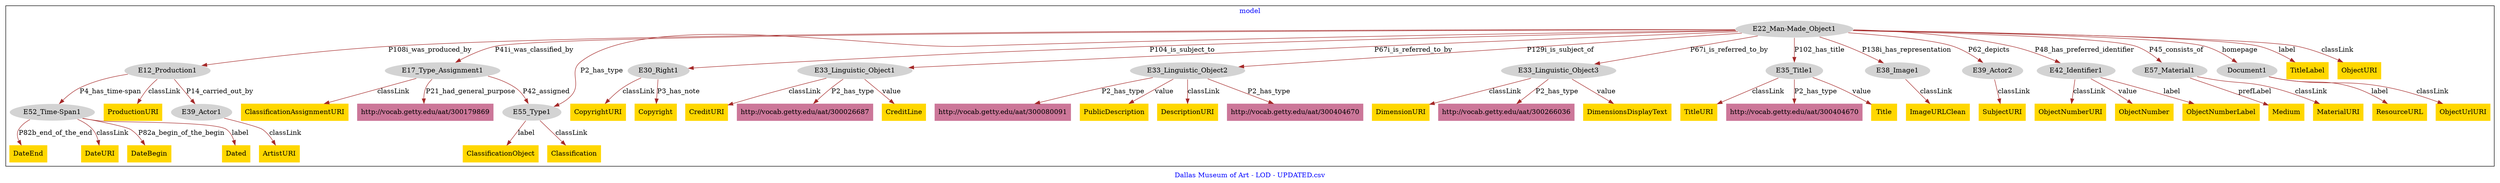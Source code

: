digraph n0 {
fontcolor="blue"
remincross="true"
label="Dallas Museum of Art - LOD - UPDATED.csv"
subgraph cluster {
label="model"
n2[style="filled",color="white",fillcolor="lightgray",label="E12_Production1"];
n3[style="filled",color="white",fillcolor="lightgray",label="E39_Actor1"];
n4[style="filled",color="white",fillcolor="lightgray",label="E52_Time-Span1"];
n5[style="filled",color="white",fillcolor="lightgray",label="E17_Type_Assignment1"];
n6[style="filled",color="white",fillcolor="lightgray",label="E55_Type1"];
n7[style="filled",color="white",fillcolor="lightgray",label="E22_Man-Made_Object1"];
n8[style="filled",color="white",fillcolor="lightgray",label="E30_Right1"];
n9[style="filled",color="white",fillcolor="lightgray",label="E33_Linguistic_Object1"];
n10[style="filled",color="white",fillcolor="lightgray",label="E33_Linguistic_Object2"];
n11[style="filled",color="white",fillcolor="lightgray",label="E33_Linguistic_Object3"];
n12[style="filled",color="white",fillcolor="lightgray",label="E35_Title1"];
n13[style="filled",color="white",fillcolor="lightgray",label="E38_Image1"];
n14[style="filled",color="white",fillcolor="lightgray",label="E39_Actor2"];
n15[style="filled",color="white",fillcolor="lightgray",label="E42_Identifier1"];
n16[style="filled",color="white",fillcolor="lightgray",label="E57_Material1"];
n17[style="filled",color="white",fillcolor="lightgray",label="Document1"];
n18[shape="plaintext",style="filled",fillcolor="gold",label="ObjectUrlURI"];
n19[shape="plaintext",style="filled",fillcolor="gold",label="DateBegin"];
n20[shape="plaintext",style="filled",fillcolor="gold",label="Dated"];
n21[shape="plaintext",style="filled",fillcolor="gold",label="DateEnd"];
n22[shape="plaintext",style="filled",fillcolor="gold",label="Title"];
n23[shape="plaintext",style="filled",fillcolor="gold",label="TitleLabel"];
n24[shape="plaintext",style="filled",fillcolor="gold",label="Copyright"];
n25[shape="plaintext",style="filled",fillcolor="gold",label="CreditLine"];
n26[shape="plaintext",style="filled",fillcolor="gold",label="TitleURI"];
n27[shape="plaintext",style="filled",fillcolor="gold",label="CopyrightURI"];
n28[shape="plaintext",style="filled",fillcolor="gold",label="ProductionURI"];
n29[shape="plaintext",style="filled",fillcolor="gold",label="SubjectURI"];
n30[shape="plaintext",style="filled",fillcolor="gold",label="MaterialURI"];
n31[shape="plaintext",style="filled",fillcolor="gold",label="Classification"];
n32[shape="plaintext",style="filled",fillcolor="gold",label="ObjectNumberLabel"];
n33[shape="plaintext",style="filled",fillcolor="gold",label="CreditURI"];
n34[shape="plaintext",style="filled",fillcolor="gold",label="ObjectURI"];
n35[shape="plaintext",style="filled",fillcolor="gold",label="ArtistURI"];
n36[shape="plaintext",style="filled",fillcolor="gold",label="Medium"];
n37[shape="plaintext",style="filled",fillcolor="gold",label="DimensionsDisplayText"];
n38[shape="plaintext",style="filled",fillcolor="gold",label="DimensionURI"];
n39[shape="plaintext",style="filled",fillcolor="gold",label="PublicDescription"];
n40[shape="plaintext",style="filled",fillcolor="gold",label="ObjectNumberURI"];
n41[shape="plaintext",style="filled",fillcolor="gold",label="ResourceURL"];
n42[shape="plaintext",style="filled",fillcolor="gold",label="ObjectNumber"];
n43[shape="plaintext",style="filled",fillcolor="gold",label="ClassificationAssignmentURI"];
n44[shape="plaintext",style="filled",fillcolor="gold",label="ImageURLClean"];
n45[shape="plaintext",style="filled",fillcolor="gold",label="ClassificationObject"];
n46[shape="plaintext",style="filled",fillcolor="gold",label="DateURI"];
n47[shape="plaintext",style="filled",fillcolor="gold",label="DescriptionURI"];
n48[shape="plaintext",style="filled",fillcolor="#CC7799",label="http://vocab.getty.edu/aat/300026687"];
n49[shape="plaintext",style="filled",fillcolor="#CC7799",label="http://vocab.getty.edu/aat/300404670"];
n50[shape="plaintext",style="filled",fillcolor="#CC7799",label="http://vocab.getty.edu/aat/300179869"];
n51[shape="plaintext",style="filled",fillcolor="#CC7799",label="http://vocab.getty.edu/aat/300404670"];
n52[shape="plaintext",style="filled",fillcolor="#CC7799",label="http://vocab.getty.edu/aat/300080091"];
n53[shape="plaintext",style="filled",fillcolor="#CC7799",label="http://vocab.getty.edu/aat/300266036"];
}
n2 -> n3[color="brown",fontcolor="black",label="P14_carried_out_by"]
n2 -> n4[color="brown",fontcolor="black",label="P4_has_time-span"]
n5 -> n6[color="brown",fontcolor="black",label="P42_assigned"]
n7 -> n2[color="brown",fontcolor="black",label="P108i_was_produced_by"]
n7 -> n5[color="brown",fontcolor="black",label="P41i_was_classified_by"]
n7 -> n8[color="brown",fontcolor="black",label="P104_is_subject_to"]
n7 -> n9[color="brown",fontcolor="black",label="P67i_is_referred_to_by"]
n7 -> n10[color="brown",fontcolor="black",label="P129i_is_subject_of"]
n7 -> n11[color="brown",fontcolor="black",label="P67i_is_referred_to_by"]
n7 -> n12[color="brown",fontcolor="black",label="P102_has_title"]
n7 -> n13[color="brown",fontcolor="black",label="P138i_has_representation"]
n7 -> n14[color="brown",fontcolor="black",label="P62_depicts"]
n7 -> n15[color="brown",fontcolor="black",label="P48_has_preferred_identifier"]
n7 -> n16[color="brown",fontcolor="black",label="P45_consists_of"]
n7 -> n17[color="brown",fontcolor="black",label="homepage"]
n17 -> n18[color="brown",fontcolor="black",label="classLink"]
n4 -> n19[color="brown",fontcolor="black",label="P82a_begin_of_the_begin"]
n4 -> n20[color="brown",fontcolor="black",label="label"]
n4 -> n21[color="brown",fontcolor="black",label="P82b_end_of_the_end"]
n12 -> n22[color="brown",fontcolor="black",label="value"]
n7 -> n23[color="brown",fontcolor="black",label="label"]
n8 -> n24[color="brown",fontcolor="black",label="P3_has_note"]
n9 -> n25[color="brown",fontcolor="black",label="value"]
n12 -> n26[color="brown",fontcolor="black",label="classLink"]
n8 -> n27[color="brown",fontcolor="black",label="classLink"]
n2 -> n28[color="brown",fontcolor="black",label="classLink"]
n14 -> n29[color="brown",fontcolor="black",label="classLink"]
n16 -> n30[color="brown",fontcolor="black",label="classLink"]
n6 -> n31[color="brown",fontcolor="black",label="classLink"]
n15 -> n32[color="brown",fontcolor="black",label="label"]
n9 -> n33[color="brown",fontcolor="black",label="classLink"]
n7 -> n34[color="brown",fontcolor="black",label="classLink"]
n3 -> n35[color="brown",fontcolor="black",label="classLink"]
n16 -> n36[color="brown",fontcolor="black",label="prefLabel"]
n11 -> n37[color="brown",fontcolor="black",label="value"]
n11 -> n38[color="brown",fontcolor="black",label="classLink"]
n10 -> n39[color="brown",fontcolor="black",label="value"]
n15 -> n40[color="brown",fontcolor="black",label="classLink"]
n17 -> n41[color="brown",fontcolor="black",label="label"]
n15 -> n42[color="brown",fontcolor="black",label="value"]
n5 -> n43[color="brown",fontcolor="black",label="classLink"]
n13 -> n44[color="brown",fontcolor="black",label="classLink"]
n6 -> n45[color="brown",fontcolor="black",label="label"]
n4 -> n46[color="brown",fontcolor="black",label="classLink"]
n10 -> n47[color="brown",fontcolor="black",label="classLink"]
n9 -> n48[color="brown",fontcolor="black",label="P2_has_type"]
n10 -> n49[color="brown",fontcolor="black",label="P2_has_type"]
n5 -> n50[color="brown",fontcolor="black",label="P21_had_general_purpose"]
n12 -> n51[color="brown",fontcolor="black",label="P2_has_type"]
n10 -> n52[color="brown",fontcolor="black",label="P2_has_type"]
n7 -> n6[color="brown",fontcolor="black",label="P2_has_type"]
n11 -> n53[color="brown",fontcolor="black",label="P2_has_type"]
}
